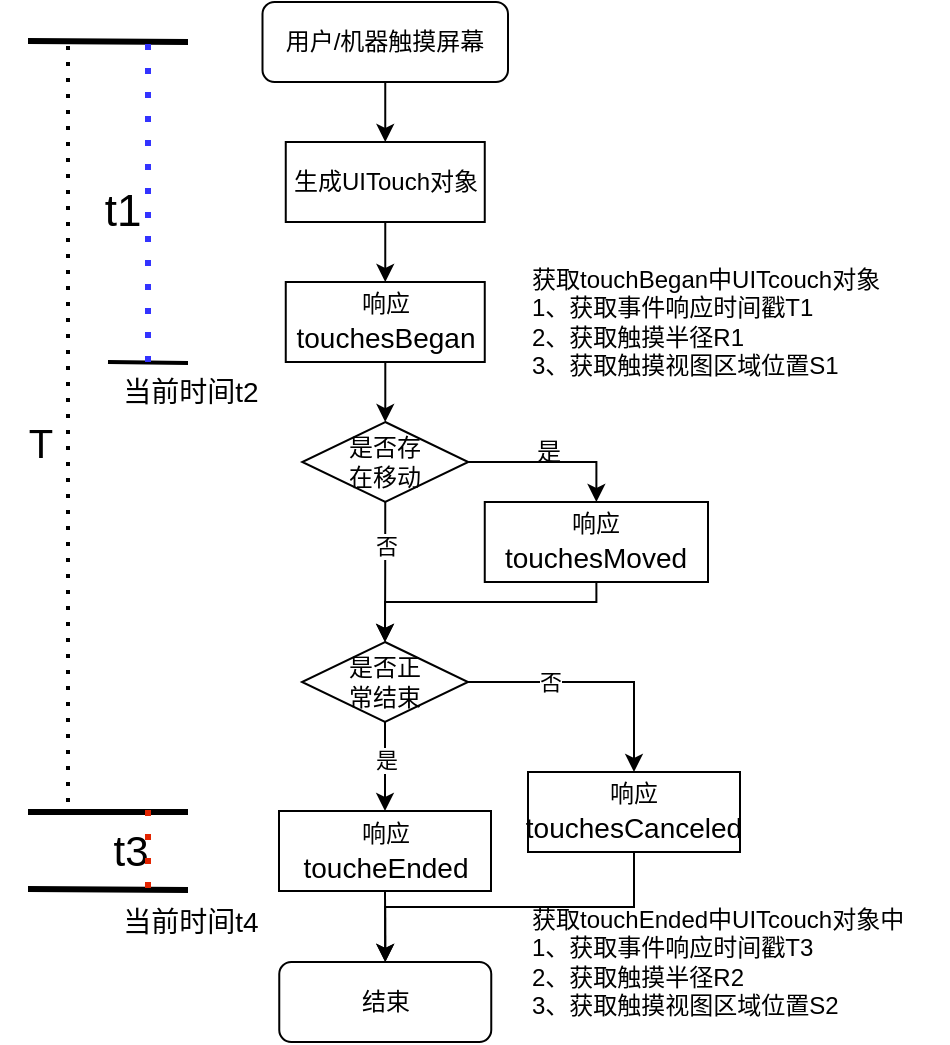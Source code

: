 <mxfile version="24.2.5" type="github">
  <diagram name="第 1 页" id="cUPQilYxBffBbkeb9Y6o">
    <mxGraphModel dx="1242" dy="752" grid="1" gridSize="10" guides="1" tooltips="1" connect="1" arrows="1" fold="1" page="1" pageScale="1" pageWidth="827" pageHeight="1169" math="0" shadow="0">
      <root>
        <mxCell id="0" />
        <mxCell id="1" parent="0" />
        <mxCell id="lE1Qpb3CKNX3zS15iR8Y-15" style="edgeStyle=orthogonalEdgeStyle;rounded=0;orthogonalLoop=1;jettySize=auto;html=1;exitX=0.5;exitY=1;exitDx=0;exitDy=0;entryX=0.5;entryY=0;entryDx=0;entryDy=0;" edge="1" parent="1" source="lE1Qpb3CKNX3zS15iR8Y-1" target="lE1Qpb3CKNX3zS15iR8Y-3">
          <mxGeometry relative="1" as="geometry" />
        </mxCell>
        <mxCell id="lE1Qpb3CKNX3zS15iR8Y-1" value="用户/机器触摸屏幕" style="rounded=1;whiteSpace=wrap;html=1;" vertex="1" parent="1">
          <mxGeometry x="357.25" y="160" width="122.75" height="40" as="geometry" />
        </mxCell>
        <mxCell id="lE1Qpb3CKNX3zS15iR8Y-16" style="edgeStyle=orthogonalEdgeStyle;rounded=0;orthogonalLoop=1;jettySize=auto;html=1;exitX=0.5;exitY=1;exitDx=0;exitDy=0;entryX=0.5;entryY=0;entryDx=0;entryDy=0;" edge="1" parent="1" source="lE1Qpb3CKNX3zS15iR8Y-3" target="lE1Qpb3CKNX3zS15iR8Y-5">
          <mxGeometry relative="1" as="geometry" />
        </mxCell>
        <mxCell id="lE1Qpb3CKNX3zS15iR8Y-3" value="生成UITouch对象" style="rounded=0;whiteSpace=wrap;html=1;" vertex="1" parent="1">
          <mxGeometry x="368.88" y="230" width="99.5" height="40" as="geometry" />
        </mxCell>
        <mxCell id="lE1Qpb3CKNX3zS15iR8Y-7" value="" style="edgeStyle=orthogonalEdgeStyle;rounded=0;orthogonalLoop=1;jettySize=auto;html=1;" edge="1" parent="1" source="lE1Qpb3CKNX3zS15iR8Y-5" target="lE1Qpb3CKNX3zS15iR8Y-6">
          <mxGeometry relative="1" as="geometry" />
        </mxCell>
        <mxCell id="lE1Qpb3CKNX3zS15iR8Y-5" value="响应&lt;span style=&quot;text-align: start; font-size: 10.5pt; line-height: 16.8px; font-family: Calibri, sans-serif;&quot; lang=&quot;EN-US&quot;&gt;touchesBegan&lt;/span&gt;&lt;span style=&quot;font-family: -webkit-standard; font-size: medium; text-align: start;&quot;&gt;&lt;/span&gt;" style="rounded=0;whiteSpace=wrap;html=1;" vertex="1" parent="1">
          <mxGeometry x="368.88" y="300" width="99.5" height="40" as="geometry" />
        </mxCell>
        <mxCell id="lE1Qpb3CKNX3zS15iR8Y-17" style="edgeStyle=orthogonalEdgeStyle;rounded=0;orthogonalLoop=1;jettySize=auto;html=1;exitX=1;exitY=0.5;exitDx=0;exitDy=0;entryX=0.5;entryY=0;entryDx=0;entryDy=0;" edge="1" parent="1" source="lE1Qpb3CKNX3zS15iR8Y-6" target="lE1Qpb3CKNX3zS15iR8Y-8">
          <mxGeometry relative="1" as="geometry" />
        </mxCell>
        <mxCell id="lE1Qpb3CKNX3zS15iR8Y-19" style="edgeStyle=orthogonalEdgeStyle;rounded=0;orthogonalLoop=1;jettySize=auto;html=1;exitX=0.5;exitY=1;exitDx=0;exitDy=0;entryX=0.5;entryY=0;entryDx=0;entryDy=0;" edge="1" parent="1" source="lE1Qpb3CKNX3zS15iR8Y-6" target="lE1Qpb3CKNX3zS15iR8Y-11">
          <mxGeometry relative="1" as="geometry" />
        </mxCell>
        <mxCell id="lE1Qpb3CKNX3zS15iR8Y-24" value="否" style="edgeLabel;html=1;align=center;verticalAlign=middle;resizable=0;points=[];" vertex="1" connectable="0" parent="lE1Qpb3CKNX3zS15iR8Y-19">
          <mxGeometry x="-0.372" relative="1" as="geometry">
            <mxPoint as="offset" />
          </mxGeometry>
        </mxCell>
        <mxCell id="lE1Qpb3CKNX3zS15iR8Y-6" value="是否存&lt;div&gt;在移动&lt;/div&gt;" style="rhombus;whiteSpace=wrap;html=1;rounded=0;" vertex="1" parent="1">
          <mxGeometry x="377.13" y="370" width="83" height="40" as="geometry" />
        </mxCell>
        <mxCell id="lE1Qpb3CKNX3zS15iR8Y-21" style="edgeStyle=orthogonalEdgeStyle;rounded=0;orthogonalLoop=1;jettySize=auto;html=1;exitX=0.5;exitY=1;exitDx=0;exitDy=0;entryX=0.5;entryY=0;entryDx=0;entryDy=0;" edge="1" parent="1" source="lE1Qpb3CKNX3zS15iR8Y-8" target="lE1Qpb3CKNX3zS15iR8Y-11">
          <mxGeometry relative="1" as="geometry">
            <Array as="points">
              <mxPoint x="524" y="460" />
              <mxPoint x="419" y="460" />
            </Array>
          </mxGeometry>
        </mxCell>
        <mxCell id="lE1Qpb3CKNX3zS15iR8Y-8" value="响应&lt;span style=&quot;text-align: start; font-size: 10.5pt; line-height: 16.8px; font-family: Calibri, sans-serif;&quot; lang=&quot;EN-US&quot;&gt;&lt;span style=&quot;font-size: 10.5pt; line-height: 16.8px;&quot; lang=&quot;EN-US&quot;&gt;touchesMoved&lt;/span&gt;&lt;/span&gt;&lt;span style=&quot;font-family: -webkit-standard; font-size: medium; text-align: start;&quot;&gt;&lt;/span&gt;" style="rounded=0;whiteSpace=wrap;html=1;" vertex="1" parent="1">
          <mxGeometry x="468.38" y="410" width="111.62" height="40" as="geometry" />
        </mxCell>
        <mxCell id="lE1Qpb3CKNX3zS15iR8Y-10" value="是" style="text;html=1;align=center;verticalAlign=middle;resizable=0;points=[];autosize=1;strokeColor=none;fillColor=none;" vertex="1" parent="1">
          <mxGeometry x="480" y="370" width="40" height="30" as="geometry" />
        </mxCell>
        <mxCell id="lE1Qpb3CKNX3zS15iR8Y-22" style="edgeStyle=orthogonalEdgeStyle;rounded=0;orthogonalLoop=1;jettySize=auto;html=1;exitX=0.5;exitY=1;exitDx=0;exitDy=0;entryX=0.5;entryY=0;entryDx=0;entryDy=0;" edge="1" parent="1" source="lE1Qpb3CKNX3zS15iR8Y-11" target="lE1Qpb3CKNX3zS15iR8Y-12">
          <mxGeometry relative="1" as="geometry" />
        </mxCell>
        <mxCell id="lE1Qpb3CKNX3zS15iR8Y-25" value="是" style="edgeLabel;html=1;align=center;verticalAlign=middle;resizable=0;points=[];" vertex="1" connectable="0" parent="lE1Qpb3CKNX3zS15iR8Y-22">
          <mxGeometry x="-0.156" relative="1" as="geometry">
            <mxPoint as="offset" />
          </mxGeometry>
        </mxCell>
        <mxCell id="lE1Qpb3CKNX3zS15iR8Y-26" style="edgeStyle=orthogonalEdgeStyle;rounded=0;orthogonalLoop=1;jettySize=auto;html=1;exitX=1;exitY=0.5;exitDx=0;exitDy=0;entryX=0.5;entryY=0;entryDx=0;entryDy=0;" edge="1" parent="1" source="lE1Qpb3CKNX3zS15iR8Y-11" target="lE1Qpb3CKNX3zS15iR8Y-23">
          <mxGeometry relative="1" as="geometry" />
        </mxCell>
        <mxCell id="lE1Qpb3CKNX3zS15iR8Y-27" value="否" style="edgeLabel;html=1;align=center;verticalAlign=middle;resizable=0;points=[];" vertex="1" connectable="0" parent="lE1Qpb3CKNX3zS15iR8Y-26">
          <mxGeometry x="-0.359" relative="1" as="geometry">
            <mxPoint as="offset" />
          </mxGeometry>
        </mxCell>
        <mxCell id="lE1Qpb3CKNX3zS15iR8Y-11" value="是否正&lt;div&gt;常结束&lt;/div&gt;" style="rhombus;whiteSpace=wrap;html=1;rounded=0;" vertex="1" parent="1">
          <mxGeometry x="377" y="480" width="83" height="40" as="geometry" />
        </mxCell>
        <mxCell id="lE1Qpb3CKNX3zS15iR8Y-28" style="edgeStyle=orthogonalEdgeStyle;rounded=0;orthogonalLoop=1;jettySize=auto;html=1;exitX=0.5;exitY=1;exitDx=0;exitDy=0;entryX=0.5;entryY=0;entryDx=0;entryDy=0;" edge="1" parent="1" source="lE1Qpb3CKNX3zS15iR8Y-12" target="lE1Qpb3CKNX3zS15iR8Y-14">
          <mxGeometry relative="1" as="geometry" />
        </mxCell>
        <mxCell id="lE1Qpb3CKNX3zS15iR8Y-12" value="响应&lt;span style=&quot;text-align: start; font-size: 10.5pt; line-height: 16.8px; font-family: Calibri, sans-serif;&quot; lang=&quot;EN-US&quot;&gt;&lt;span style=&quot;font-size: 10.5pt; line-height: 16.8px;&quot; lang=&quot;EN-US&quot;&gt;toucheEnded&lt;/span&gt;&lt;/span&gt;&lt;span style=&quot;font-family: -webkit-standard; font-size: medium; text-align: start;&quot;&gt;&lt;/span&gt;" style="rounded=0;whiteSpace=wrap;html=1;" vertex="1" parent="1">
          <mxGeometry x="365.5" y="564.5" width="106" height="40" as="geometry" />
        </mxCell>
        <mxCell id="lE1Qpb3CKNX3zS15iR8Y-14" value="结束" style="rounded=1;whiteSpace=wrap;html=1;" vertex="1" parent="1">
          <mxGeometry x="365.63" y="640" width="106" height="40" as="geometry" />
        </mxCell>
        <mxCell id="lE1Qpb3CKNX3zS15iR8Y-29" style="edgeStyle=orthogonalEdgeStyle;rounded=0;orthogonalLoop=1;jettySize=auto;html=1;exitX=0.5;exitY=1;exitDx=0;exitDy=0;entryX=0.5;entryY=0;entryDx=0;entryDy=0;" edge="1" parent="1" source="lE1Qpb3CKNX3zS15iR8Y-23" target="lE1Qpb3CKNX3zS15iR8Y-14">
          <mxGeometry relative="1" as="geometry" />
        </mxCell>
        <mxCell id="lE1Qpb3CKNX3zS15iR8Y-23" value="响应&lt;span style=&quot;text-align: start; font-size: 10.5pt; line-height: 16.8px; font-family: Calibri, sans-serif;&quot; lang=&quot;EN-US&quot;&gt;&lt;span style=&quot;font-size: 10.5pt; line-height: 16.8px;&quot; lang=&quot;EN-US&quot;&gt;touchesCanceled&lt;/span&gt;&lt;/span&gt;&lt;span style=&quot;font-family: -webkit-standard; font-size: medium; text-align: start;&quot;&gt;&lt;/span&gt;" style="rounded=0;whiteSpace=wrap;html=1;" vertex="1" parent="1">
          <mxGeometry x="490" y="545" width="106" height="40" as="geometry" />
        </mxCell>
        <mxCell id="lE1Qpb3CKNX3zS15iR8Y-31" value="" style="endArrow=none;html=1;rounded=0;strokeWidth=3;" edge="1" parent="1">
          <mxGeometry width="50" height="50" relative="1" as="geometry">
            <mxPoint x="240" y="179.5" as="sourcePoint" />
            <mxPoint x="320" y="180" as="targetPoint" />
          </mxGeometry>
        </mxCell>
        <mxCell id="lE1Qpb3CKNX3zS15iR8Y-34" value="" style="endArrow=none;html=1;rounded=0;strokeWidth=2;" edge="1" parent="1">
          <mxGeometry width="50" height="50" relative="1" as="geometry">
            <mxPoint x="280" y="340" as="sourcePoint" />
            <mxPoint x="320" y="340.5" as="targetPoint" />
          </mxGeometry>
        </mxCell>
        <mxCell id="lE1Qpb3CKNX3zS15iR8Y-35" value="" style="endArrow=none;html=1;rounded=0;strokeWidth=3;" edge="1" parent="1">
          <mxGeometry width="50" height="50" relative="1" as="geometry">
            <mxPoint x="240" y="565" as="sourcePoint" />
            <mxPoint x="320" y="565" as="targetPoint" />
          </mxGeometry>
        </mxCell>
        <mxCell id="lE1Qpb3CKNX3zS15iR8Y-36" value="" style="endArrow=none;html=1;rounded=0;strokeWidth=3;" edge="1" parent="1">
          <mxGeometry width="50" height="50" relative="1" as="geometry">
            <mxPoint x="240" y="603.5" as="sourcePoint" />
            <mxPoint x="320" y="604" as="targetPoint" />
          </mxGeometry>
        </mxCell>
        <mxCell id="lE1Qpb3CKNX3zS15iR8Y-38" value="" style="endArrow=none;dashed=1;html=1;dashPattern=1 3;strokeWidth=2;rounded=0;" edge="1" parent="1">
          <mxGeometry width="50" height="50" relative="1" as="geometry">
            <mxPoint x="260" y="560" as="sourcePoint" />
            <mxPoint x="260" y="180" as="targetPoint" />
          </mxGeometry>
        </mxCell>
        <mxCell id="lE1Qpb3CKNX3zS15iR8Y-39" value="T" style="text;html=1;align=center;verticalAlign=middle;resizable=0;points=[];autosize=1;strokeColor=none;fillColor=none;fontSize=20;" vertex="1" parent="1">
          <mxGeometry x="226" y="360" width="40" height="40" as="geometry" />
        </mxCell>
        <mxCell id="lE1Qpb3CKNX3zS15iR8Y-42" value="" style="endArrow=none;dashed=1;html=1;dashPattern=1 3;strokeWidth=3;rounded=0;strokeColor=#3333FF;" edge="1" parent="1">
          <mxGeometry width="50" height="50" relative="1" as="geometry">
            <mxPoint x="300" y="340" as="sourcePoint" />
            <mxPoint x="300" y="180" as="targetPoint" />
          </mxGeometry>
        </mxCell>
        <mxCell id="lE1Qpb3CKNX3zS15iR8Y-43" value="t1" style="edgeLabel;html=1;align=center;verticalAlign=middle;resizable=0;points=[];fontSize=22;" vertex="1" connectable="0" parent="lE1Qpb3CKNX3zS15iR8Y-42">
          <mxGeometry x="-0.062" y="3" relative="1" as="geometry">
            <mxPoint x="-10" as="offset" />
          </mxGeometry>
        </mxCell>
        <mxCell id="lE1Qpb3CKNX3zS15iR8Y-44" value="&lt;font style=&quot;font-size: 14px;&quot;&gt;当前时间t2&lt;/font&gt;" style="text;html=1;align=center;verticalAlign=middle;resizable=0;points=[];autosize=1;strokeColor=none;fillColor=none;" vertex="1" parent="1">
          <mxGeometry x="275.63" y="340" width="90" height="30" as="geometry" />
        </mxCell>
        <mxCell id="lE1Qpb3CKNX3zS15iR8Y-48" value="&lt;font style=&quot;font-size: 14px;&quot;&gt;当前时间t4&lt;/font&gt;" style="text;html=1;align=center;verticalAlign=middle;resizable=0;points=[];autosize=1;strokeColor=none;fillColor=none;" vertex="1" parent="1">
          <mxGeometry x="275.63" y="604.5" width="90" height="30" as="geometry" />
        </mxCell>
        <mxCell id="lE1Qpb3CKNX3zS15iR8Y-52" value="&lt;font style=&quot;font-size: 21px;&quot;&gt;t3&lt;/font&gt;" style="edgeLabel;html=1;align=center;verticalAlign=middle;resizable=0;points=[];fontSize=22;" vertex="1" connectable="0" parent="1">
          <mxGeometry x="300" y="280" as="geometry">
            <mxPoint x="-9" y="305" as="offset" />
          </mxGeometry>
        </mxCell>
        <mxCell id="lE1Qpb3CKNX3zS15iR8Y-53" value="" style="endArrow=none;dashed=1;html=1;dashPattern=1 3;strokeWidth=3;rounded=0;strokeColor=#e32400;" edge="1" parent="1">
          <mxGeometry width="50" height="50" relative="1" as="geometry">
            <mxPoint x="300" y="603" as="sourcePoint" />
            <mxPoint x="300" y="563" as="targetPoint" />
          </mxGeometry>
        </mxCell>
        <mxCell id="lE1Qpb3CKNX3zS15iR8Y-55" value="&lt;div&gt;获取touchBegan中UITcouch对象&lt;/div&gt;1、获取事件响应时间戳T1&lt;div&gt;2、获取触摸半径R1&lt;/div&gt;&lt;div&gt;3、获取触摸视图区域位置S1&lt;/div&gt;" style="text;html=1;align=left;verticalAlign=middle;resizable=0;points=[];autosize=1;strokeColor=none;fillColor=none;" vertex="1" parent="1">
          <mxGeometry x="490" y="285" width="200" height="70" as="geometry" />
        </mxCell>
        <mxCell id="lE1Qpb3CKNX3zS15iR8Y-56" value="&lt;div&gt;获取touchEnded中UITcouch对象中&lt;/div&gt;1、获取事件响应时间戳T3&lt;div&gt;2、获取触摸半径R2&lt;/div&gt;&lt;div&gt;3、获取触摸视图区域位置S2&lt;/div&gt;" style="text;html=1;align=left;verticalAlign=middle;resizable=0;points=[];autosize=1;strokeColor=none;fillColor=none;" vertex="1" parent="1">
          <mxGeometry x="490" y="604.5" width="210" height="70" as="geometry" />
        </mxCell>
      </root>
    </mxGraphModel>
  </diagram>
</mxfile>
